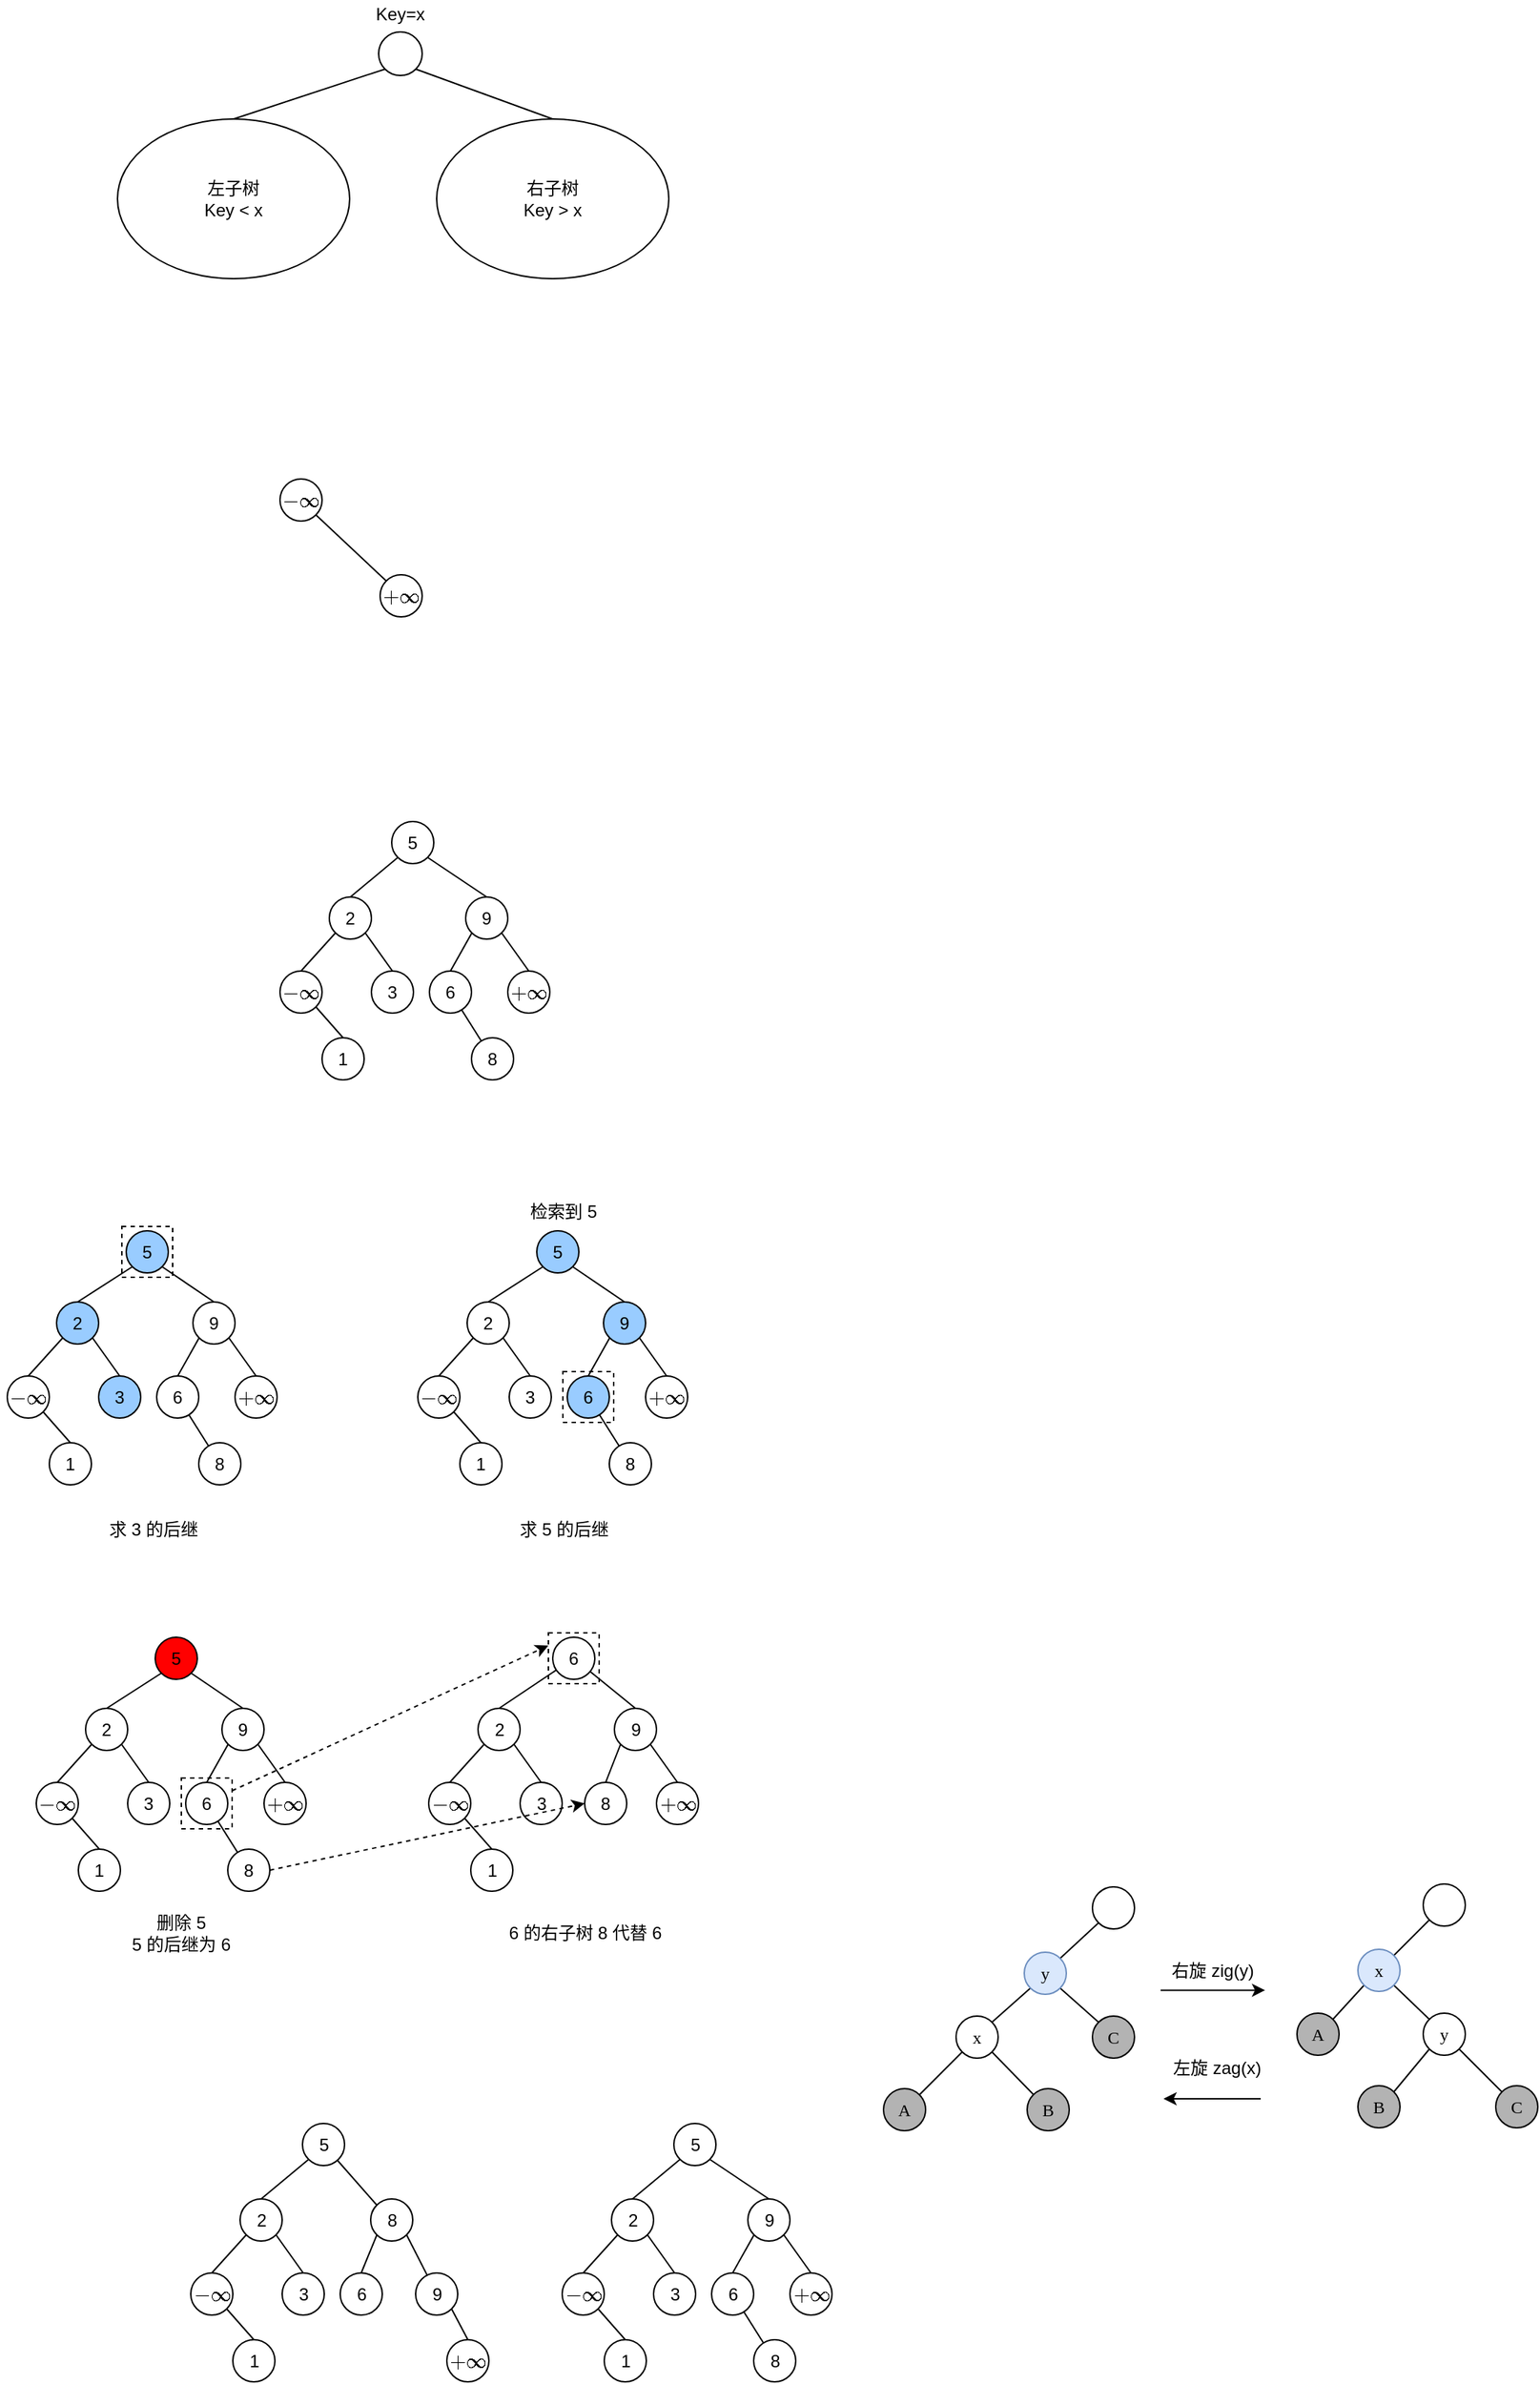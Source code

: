 <mxfile version="14.7.3" type="github">
  <diagram id="t0_Folrv1_VI19pWNrxG" name="第 1 页">
    <mxGraphModel dx="1102" dy="550" grid="0" gridSize="10" guides="1" tooltips="1" connect="1" arrows="1" fold="1" page="1" pageScale="1" pageWidth="1200" pageHeight="1920" math="1" shadow="0">
      <root>
        <mxCell id="0" />
        <mxCell id="1" parent="0" />
        <mxCell id="ySu2Nr1dZMbkxiKEu1m7-1" value="" style="ellipse;whiteSpace=wrap;html=1;aspect=fixed;" vertex="1" parent="1">
          <mxGeometry x="390" y="190" width="30" height="30" as="geometry" />
        </mxCell>
        <mxCell id="ySu2Nr1dZMbkxiKEu1m7-2" value="左子树&lt;br&gt;Key &amp;lt; x" style="ellipse;whiteSpace=wrap;html=1;" vertex="1" parent="1">
          <mxGeometry x="210" y="250" width="160" height="110" as="geometry" />
        </mxCell>
        <mxCell id="ySu2Nr1dZMbkxiKEu1m7-3" value="右子树&lt;br&gt;Key &amp;gt; x" style="ellipse;whiteSpace=wrap;html=1;" vertex="1" parent="1">
          <mxGeometry x="430" y="250" width="160" height="110" as="geometry" />
        </mxCell>
        <mxCell id="ySu2Nr1dZMbkxiKEu1m7-4" value="" style="endArrow=none;html=1;entryX=0;entryY=1;entryDx=0;entryDy=0;exitX=0.5;exitY=0;exitDx=0;exitDy=0;" edge="1" parent="1" source="ySu2Nr1dZMbkxiKEu1m7-2" target="ySu2Nr1dZMbkxiKEu1m7-1">
          <mxGeometry width="50" height="50" relative="1" as="geometry">
            <mxPoint x="388" y="337" as="sourcePoint" />
            <mxPoint x="438" y="287" as="targetPoint" />
          </mxGeometry>
        </mxCell>
        <mxCell id="ySu2Nr1dZMbkxiKEu1m7-5" value="" style="endArrow=none;html=1;entryX=1;entryY=1;entryDx=0;entryDy=0;exitX=0.5;exitY=0;exitDx=0;exitDy=0;" edge="1" parent="1" source="ySu2Nr1dZMbkxiKEu1m7-3" target="ySu2Nr1dZMbkxiKEu1m7-1">
          <mxGeometry width="50" height="50" relative="1" as="geometry">
            <mxPoint x="300" y="260" as="sourcePoint" />
            <mxPoint x="404.393" y="225.607" as="targetPoint" />
          </mxGeometry>
        </mxCell>
        <mxCell id="ySu2Nr1dZMbkxiKEu1m7-6" value="Key=x" style="text;html=1;strokeColor=none;fillColor=none;align=center;verticalAlign=middle;whiteSpace=wrap;rounded=0;" vertex="1" parent="1">
          <mxGeometry x="385" y="168" width="40" height="20" as="geometry" />
        </mxCell>
        <mxCell id="ySu2Nr1dZMbkxiKEu1m7-9" style="rounded=0;orthogonalLoop=1;jettySize=auto;html=1;exitX=1;exitY=1;exitDx=0;exitDy=0;entryX=0;entryY=0;entryDx=0;entryDy=0;endArrow=none;endFill=0;" edge="1" parent="1" source="ySu2Nr1dZMbkxiKEu1m7-7" target="ySu2Nr1dZMbkxiKEu1m7-8">
          <mxGeometry relative="1" as="geometry" />
        </mxCell>
        <mxCell id="ySu2Nr1dZMbkxiKEu1m7-7" value="$$-\infty$$" style="ellipse;whiteSpace=wrap;html=1;aspect=fixed;" vertex="1" parent="1">
          <mxGeometry x="322" y="498" width="29" height="29" as="geometry" />
        </mxCell>
        <mxCell id="ySu2Nr1dZMbkxiKEu1m7-8" value="$$+\infty$$" style="ellipse;whiteSpace=wrap;html=1;aspect=fixed;" vertex="1" parent="1">
          <mxGeometry x="391" y="564" width="29" height="29" as="geometry" />
        </mxCell>
        <mxCell id="ySu2Nr1dZMbkxiKEu1m7-17" style="edgeStyle=none;rounded=0;orthogonalLoop=1;jettySize=auto;html=1;exitX=0;exitY=1;exitDx=0;exitDy=0;entryX=0.5;entryY=0;entryDx=0;entryDy=0;endArrow=none;endFill=0;" edge="1" parent="1" source="ySu2Nr1dZMbkxiKEu1m7-10" target="ySu2Nr1dZMbkxiKEu1m7-11">
          <mxGeometry relative="1" as="geometry" />
        </mxCell>
        <mxCell id="ySu2Nr1dZMbkxiKEu1m7-19" style="edgeStyle=none;rounded=0;orthogonalLoop=1;jettySize=auto;html=1;exitX=1;exitY=1;exitDx=0;exitDy=0;entryX=0.5;entryY=0;entryDx=0;entryDy=0;endArrow=none;endFill=0;" edge="1" parent="1" source="ySu2Nr1dZMbkxiKEu1m7-10" target="ySu2Nr1dZMbkxiKEu1m7-12">
          <mxGeometry relative="1" as="geometry" />
        </mxCell>
        <mxCell id="ySu2Nr1dZMbkxiKEu1m7-10" value="5" style="ellipse;whiteSpace=wrap;html=1;aspect=fixed;" vertex="1" parent="1">
          <mxGeometry x="399" y="734" width="29" height="29" as="geometry" />
        </mxCell>
        <mxCell id="ySu2Nr1dZMbkxiKEu1m7-22" style="edgeStyle=none;rounded=0;orthogonalLoop=1;jettySize=auto;html=1;exitX=0;exitY=1;exitDx=0;exitDy=0;entryX=0;entryY=0.5;entryDx=0;entryDy=0;endArrow=none;endFill=0;" edge="1" parent="1" source="ySu2Nr1dZMbkxiKEu1m7-11" target="ySu2Nr1dZMbkxiKEu1m7-15">
          <mxGeometry relative="1" as="geometry" />
        </mxCell>
        <mxCell id="ySu2Nr1dZMbkxiKEu1m7-24" style="edgeStyle=none;rounded=0;orthogonalLoop=1;jettySize=auto;html=1;endArrow=none;endFill=0;entryX=1;entryY=1;entryDx=0;entryDy=0;exitX=0.5;exitY=0;exitDx=0;exitDy=0;" edge="1" parent="1" source="ySu2Nr1dZMbkxiKEu1m7-26" target="ySu2Nr1dZMbkxiKEu1m7-11">
          <mxGeometry relative="1" as="geometry">
            <mxPoint x="387.539" y="815.2" as="targetPoint" />
            <mxPoint x="396" y="836" as="sourcePoint" />
          </mxGeometry>
        </mxCell>
        <mxCell id="ySu2Nr1dZMbkxiKEu1m7-11" value="2" style="ellipse;whiteSpace=wrap;html=1;aspect=fixed;" vertex="1" parent="1">
          <mxGeometry x="356" y="786" width="29" height="29" as="geometry" />
        </mxCell>
        <mxCell id="ySu2Nr1dZMbkxiKEu1m7-20" style="edgeStyle=none;rounded=0;orthogonalLoop=1;jettySize=auto;html=1;exitX=0;exitY=1;exitDx=0;exitDy=0;entryX=0.5;entryY=0;entryDx=0;entryDy=0;endArrow=none;endFill=0;" edge="1" parent="1" source="ySu2Nr1dZMbkxiKEu1m7-12" target="ySu2Nr1dZMbkxiKEu1m7-13">
          <mxGeometry relative="1" as="geometry" />
        </mxCell>
        <mxCell id="ySu2Nr1dZMbkxiKEu1m7-21" style="edgeStyle=none;rounded=0;orthogonalLoop=1;jettySize=auto;html=1;exitX=1;exitY=1;exitDx=0;exitDy=0;entryX=0.5;entryY=0;entryDx=0;entryDy=0;endArrow=none;endFill=0;" edge="1" parent="1" source="ySu2Nr1dZMbkxiKEu1m7-12" target="ySu2Nr1dZMbkxiKEu1m7-16">
          <mxGeometry relative="1" as="geometry" />
        </mxCell>
        <mxCell id="ySu2Nr1dZMbkxiKEu1m7-12" value="9" style="ellipse;whiteSpace=wrap;html=1;aspect=fixed;" vertex="1" parent="1">
          <mxGeometry x="450" y="786" width="29" height="29" as="geometry" />
        </mxCell>
        <mxCell id="ySu2Nr1dZMbkxiKEu1m7-30" value="" style="edgeStyle=none;rounded=0;orthogonalLoop=1;jettySize=auto;html=1;endArrow=none;endFill=0;" edge="1" parent="1" source="ySu2Nr1dZMbkxiKEu1m7-13" target="ySu2Nr1dZMbkxiKEu1m7-29">
          <mxGeometry relative="1" as="geometry" />
        </mxCell>
        <mxCell id="ySu2Nr1dZMbkxiKEu1m7-13" value="6" style="ellipse;whiteSpace=wrap;html=1;aspect=fixed;" vertex="1" parent="1">
          <mxGeometry x="425" y="837" width="29" height="29" as="geometry" />
        </mxCell>
        <mxCell id="ySu2Nr1dZMbkxiKEu1m7-14" value="1" style="ellipse;whiteSpace=wrap;html=1;aspect=fixed;" vertex="1" parent="1">
          <mxGeometry x="351" y="883" width="29" height="29" as="geometry" />
        </mxCell>
        <mxCell id="ySu2Nr1dZMbkxiKEu1m7-23" style="edgeStyle=none;rounded=0;orthogonalLoop=1;jettySize=auto;html=1;exitX=1;exitY=0;exitDx=0;exitDy=0;entryX=0.5;entryY=0;entryDx=0;entryDy=0;endArrow=none;endFill=0;" edge="1" parent="1" source="ySu2Nr1dZMbkxiKEu1m7-15" target="ySu2Nr1dZMbkxiKEu1m7-14">
          <mxGeometry relative="1" as="geometry" />
        </mxCell>
        <mxCell id="ySu2Nr1dZMbkxiKEu1m7-15" value="$$-\infty$$" style="ellipse;whiteSpace=wrap;html=1;aspect=fixed;direction=south;" vertex="1" parent="1">
          <mxGeometry x="322" y="837" width="29" height="29" as="geometry" />
        </mxCell>
        <mxCell id="ySu2Nr1dZMbkxiKEu1m7-16" value="$$+\infty$$" style="ellipse;whiteSpace=wrap;html=1;aspect=fixed;" vertex="1" parent="1">
          <mxGeometry x="479" y="837" width="29" height="29" as="geometry" />
        </mxCell>
        <mxCell id="ySu2Nr1dZMbkxiKEu1m7-26" value="3" style="ellipse;whiteSpace=wrap;html=1;aspect=fixed;fillColor=#FFFFFF;" vertex="1" parent="1">
          <mxGeometry x="385" y="837" width="29" height="29" as="geometry" />
        </mxCell>
        <mxCell id="ySu2Nr1dZMbkxiKEu1m7-29" value="8" style="ellipse;whiteSpace=wrap;html=1;aspect=fixed;fillColor=#FFFFFF;" vertex="1" parent="1">
          <mxGeometry x="454" y="883" width="29" height="29" as="geometry" />
        </mxCell>
        <mxCell id="ySu2Nr1dZMbkxiKEu1m7-31" style="edgeStyle=none;rounded=0;orthogonalLoop=1;jettySize=auto;html=1;exitX=0;exitY=1;exitDx=0;exitDy=0;entryX=0.5;entryY=0;entryDx=0;entryDy=0;endArrow=none;endFill=0;" edge="1" parent="1" source="ySu2Nr1dZMbkxiKEu1m7-33" target="ySu2Nr1dZMbkxiKEu1m7-36">
          <mxGeometry relative="1" as="geometry" />
        </mxCell>
        <mxCell id="ySu2Nr1dZMbkxiKEu1m7-32" style="edgeStyle=none;rounded=0;orthogonalLoop=1;jettySize=auto;html=1;exitX=1;exitY=1;exitDx=0;exitDy=0;entryX=0.5;entryY=0;entryDx=0;entryDy=0;endArrow=none;endFill=0;" edge="1" parent="1" source="ySu2Nr1dZMbkxiKEu1m7-33" target="ySu2Nr1dZMbkxiKEu1m7-39">
          <mxGeometry relative="1" as="geometry" />
        </mxCell>
        <mxCell id="ySu2Nr1dZMbkxiKEu1m7-33" value="5" style="ellipse;whiteSpace=wrap;html=1;aspect=fixed;fillColor=#99CCFF;" vertex="1" parent="1">
          <mxGeometry x="216" y="1016" width="29" height="29" as="geometry" />
        </mxCell>
        <mxCell id="ySu2Nr1dZMbkxiKEu1m7-34" style="edgeStyle=none;rounded=0;orthogonalLoop=1;jettySize=auto;html=1;exitX=0;exitY=1;exitDx=0;exitDy=0;entryX=0;entryY=0.5;entryDx=0;entryDy=0;endArrow=none;endFill=0;" edge="1" parent="1" source="ySu2Nr1dZMbkxiKEu1m7-36" target="ySu2Nr1dZMbkxiKEu1m7-44">
          <mxGeometry relative="1" as="geometry" />
        </mxCell>
        <mxCell id="ySu2Nr1dZMbkxiKEu1m7-35" style="edgeStyle=none;rounded=0;orthogonalLoop=1;jettySize=auto;html=1;endArrow=none;endFill=0;entryX=1;entryY=1;entryDx=0;entryDy=0;exitX=0.5;exitY=0;exitDx=0;exitDy=0;" edge="1" parent="1" source="ySu2Nr1dZMbkxiKEu1m7-46" target="ySu2Nr1dZMbkxiKEu1m7-36">
          <mxGeometry relative="1" as="geometry">
            <mxPoint x="199.539" y="1094.2" as="targetPoint" />
            <mxPoint x="208" y="1115" as="sourcePoint" />
          </mxGeometry>
        </mxCell>
        <mxCell id="ySu2Nr1dZMbkxiKEu1m7-36" value="2" style="ellipse;whiteSpace=wrap;html=1;aspect=fixed;fillColor=#99CCFF;" vertex="1" parent="1">
          <mxGeometry x="168" y="1065" width="29" height="29" as="geometry" />
        </mxCell>
        <mxCell id="ySu2Nr1dZMbkxiKEu1m7-37" style="edgeStyle=none;rounded=0;orthogonalLoop=1;jettySize=auto;html=1;exitX=0;exitY=1;exitDx=0;exitDy=0;entryX=0.5;entryY=0;entryDx=0;entryDy=0;endArrow=none;endFill=0;" edge="1" parent="1" source="ySu2Nr1dZMbkxiKEu1m7-39" target="ySu2Nr1dZMbkxiKEu1m7-41">
          <mxGeometry relative="1" as="geometry" />
        </mxCell>
        <mxCell id="ySu2Nr1dZMbkxiKEu1m7-38" style="edgeStyle=none;rounded=0;orthogonalLoop=1;jettySize=auto;html=1;exitX=1;exitY=1;exitDx=0;exitDy=0;entryX=0.5;entryY=0;entryDx=0;entryDy=0;endArrow=none;endFill=0;" edge="1" parent="1" source="ySu2Nr1dZMbkxiKEu1m7-39" target="ySu2Nr1dZMbkxiKEu1m7-45">
          <mxGeometry relative="1" as="geometry" />
        </mxCell>
        <mxCell id="ySu2Nr1dZMbkxiKEu1m7-39" value="9" style="ellipse;whiteSpace=wrap;html=1;aspect=fixed;" vertex="1" parent="1">
          <mxGeometry x="262" y="1065" width="29" height="29" as="geometry" />
        </mxCell>
        <mxCell id="ySu2Nr1dZMbkxiKEu1m7-40" value="" style="edgeStyle=none;rounded=0;orthogonalLoop=1;jettySize=auto;html=1;endArrow=none;endFill=0;" edge="1" parent="1" source="ySu2Nr1dZMbkxiKEu1m7-41" target="ySu2Nr1dZMbkxiKEu1m7-47">
          <mxGeometry relative="1" as="geometry" />
        </mxCell>
        <mxCell id="ySu2Nr1dZMbkxiKEu1m7-41" value="6" style="ellipse;whiteSpace=wrap;html=1;aspect=fixed;" vertex="1" parent="1">
          <mxGeometry x="237" y="1116" width="29" height="29" as="geometry" />
        </mxCell>
        <mxCell id="ySu2Nr1dZMbkxiKEu1m7-42" value="1" style="ellipse;whiteSpace=wrap;html=1;aspect=fixed;" vertex="1" parent="1">
          <mxGeometry x="163" y="1162" width="29" height="29" as="geometry" />
        </mxCell>
        <mxCell id="ySu2Nr1dZMbkxiKEu1m7-43" style="edgeStyle=none;rounded=0;orthogonalLoop=1;jettySize=auto;html=1;exitX=1;exitY=0;exitDx=0;exitDy=0;entryX=0.5;entryY=0;entryDx=0;entryDy=0;endArrow=none;endFill=0;" edge="1" parent="1" source="ySu2Nr1dZMbkxiKEu1m7-44" target="ySu2Nr1dZMbkxiKEu1m7-42">
          <mxGeometry relative="1" as="geometry" />
        </mxCell>
        <mxCell id="ySu2Nr1dZMbkxiKEu1m7-44" value="$$-\infty$$" style="ellipse;whiteSpace=wrap;html=1;aspect=fixed;direction=south;" vertex="1" parent="1">
          <mxGeometry x="134" y="1116" width="29" height="29" as="geometry" />
        </mxCell>
        <mxCell id="ySu2Nr1dZMbkxiKEu1m7-45" value="$$+\infty$$" style="ellipse;whiteSpace=wrap;html=1;aspect=fixed;" vertex="1" parent="1">
          <mxGeometry x="291" y="1116" width="29" height="29" as="geometry" />
        </mxCell>
        <mxCell id="ySu2Nr1dZMbkxiKEu1m7-46" value="3" style="ellipse;whiteSpace=wrap;html=1;aspect=fixed;fillColor=#99CCFF;" vertex="1" parent="1">
          <mxGeometry x="197" y="1116" width="29" height="29" as="geometry" />
        </mxCell>
        <mxCell id="ySu2Nr1dZMbkxiKEu1m7-47" value="8" style="ellipse;whiteSpace=wrap;html=1;aspect=fixed;fillColor=#FFFFFF;" vertex="1" parent="1">
          <mxGeometry x="266" y="1162" width="29" height="29" as="geometry" />
        </mxCell>
        <mxCell id="ySu2Nr1dZMbkxiKEu1m7-48" value="求 3 的后继" style="text;html=1;strokeColor=none;fillColor=none;align=center;verticalAlign=middle;whiteSpace=wrap;rounded=0;" vertex="1" parent="1">
          <mxGeometry x="183" y="1212" width="104" height="20" as="geometry" />
        </mxCell>
        <mxCell id="ySu2Nr1dZMbkxiKEu1m7-49" value="" style="rounded=0;whiteSpace=wrap;html=1;fillColor=none;dashed=1;" vertex="1" parent="1">
          <mxGeometry x="213" y="1013" width="35" height="35" as="geometry" />
        </mxCell>
        <mxCell id="ySu2Nr1dZMbkxiKEu1m7-50" style="edgeStyle=none;rounded=0;orthogonalLoop=1;jettySize=auto;html=1;exitX=0;exitY=1;exitDx=0;exitDy=0;entryX=0.5;entryY=0;entryDx=0;entryDy=0;endArrow=none;endFill=0;" edge="1" parent="1" source="ySu2Nr1dZMbkxiKEu1m7-52" target="ySu2Nr1dZMbkxiKEu1m7-55">
          <mxGeometry relative="1" as="geometry" />
        </mxCell>
        <mxCell id="ySu2Nr1dZMbkxiKEu1m7-51" style="edgeStyle=none;rounded=0;orthogonalLoop=1;jettySize=auto;html=1;exitX=1;exitY=1;exitDx=0;exitDy=0;entryX=0.5;entryY=0;entryDx=0;entryDy=0;endArrow=none;endFill=0;" edge="1" parent="1" source="ySu2Nr1dZMbkxiKEu1m7-52" target="ySu2Nr1dZMbkxiKEu1m7-58">
          <mxGeometry relative="1" as="geometry" />
        </mxCell>
        <mxCell id="ySu2Nr1dZMbkxiKEu1m7-52" value="5" style="ellipse;whiteSpace=wrap;html=1;aspect=fixed;fillColor=#99CCFF;" vertex="1" parent="1">
          <mxGeometry x="499" y="1016" width="29" height="29" as="geometry" />
        </mxCell>
        <mxCell id="ySu2Nr1dZMbkxiKEu1m7-53" style="edgeStyle=none;rounded=0;orthogonalLoop=1;jettySize=auto;html=1;exitX=0;exitY=1;exitDx=0;exitDy=0;entryX=0;entryY=0.5;entryDx=0;entryDy=0;endArrow=none;endFill=0;" edge="1" parent="1" source="ySu2Nr1dZMbkxiKEu1m7-55" target="ySu2Nr1dZMbkxiKEu1m7-63">
          <mxGeometry relative="1" as="geometry" />
        </mxCell>
        <mxCell id="ySu2Nr1dZMbkxiKEu1m7-54" style="edgeStyle=none;rounded=0;orthogonalLoop=1;jettySize=auto;html=1;endArrow=none;endFill=0;entryX=1;entryY=1;entryDx=0;entryDy=0;exitX=0.5;exitY=0;exitDx=0;exitDy=0;" edge="1" parent="1" source="ySu2Nr1dZMbkxiKEu1m7-65" target="ySu2Nr1dZMbkxiKEu1m7-55">
          <mxGeometry relative="1" as="geometry">
            <mxPoint x="482.539" y="1094.2" as="targetPoint" />
            <mxPoint x="491" y="1115" as="sourcePoint" />
          </mxGeometry>
        </mxCell>
        <mxCell id="ySu2Nr1dZMbkxiKEu1m7-55" value="2" style="ellipse;whiteSpace=wrap;html=1;aspect=fixed;fillColor=#FFFFFF;" vertex="1" parent="1">
          <mxGeometry x="451" y="1065" width="29" height="29" as="geometry" />
        </mxCell>
        <mxCell id="ySu2Nr1dZMbkxiKEu1m7-56" style="edgeStyle=none;rounded=0;orthogonalLoop=1;jettySize=auto;html=1;exitX=0;exitY=1;exitDx=0;exitDy=0;entryX=0.5;entryY=0;entryDx=0;entryDy=0;endArrow=none;endFill=0;" edge="1" parent="1" source="ySu2Nr1dZMbkxiKEu1m7-58" target="ySu2Nr1dZMbkxiKEu1m7-60">
          <mxGeometry relative="1" as="geometry" />
        </mxCell>
        <mxCell id="ySu2Nr1dZMbkxiKEu1m7-57" style="edgeStyle=none;rounded=0;orthogonalLoop=1;jettySize=auto;html=1;exitX=1;exitY=1;exitDx=0;exitDy=0;entryX=0.5;entryY=0;entryDx=0;entryDy=0;endArrow=none;endFill=0;" edge="1" parent="1" source="ySu2Nr1dZMbkxiKEu1m7-58" target="ySu2Nr1dZMbkxiKEu1m7-64">
          <mxGeometry relative="1" as="geometry" />
        </mxCell>
        <mxCell id="ySu2Nr1dZMbkxiKEu1m7-58" value="9" style="ellipse;whiteSpace=wrap;html=1;aspect=fixed;fillColor=#99CCFF;" vertex="1" parent="1">
          <mxGeometry x="545" y="1065" width="29" height="29" as="geometry" />
        </mxCell>
        <mxCell id="ySu2Nr1dZMbkxiKEu1m7-59" value="" style="edgeStyle=none;rounded=0;orthogonalLoop=1;jettySize=auto;html=1;endArrow=none;endFill=0;" edge="1" parent="1" source="ySu2Nr1dZMbkxiKEu1m7-60" target="ySu2Nr1dZMbkxiKEu1m7-66">
          <mxGeometry relative="1" as="geometry" />
        </mxCell>
        <mxCell id="ySu2Nr1dZMbkxiKEu1m7-60" value="6" style="ellipse;whiteSpace=wrap;html=1;aspect=fixed;fillColor=#99CCFF;" vertex="1" parent="1">
          <mxGeometry x="520" y="1116" width="29" height="29" as="geometry" />
        </mxCell>
        <mxCell id="ySu2Nr1dZMbkxiKEu1m7-61" value="1" style="ellipse;whiteSpace=wrap;html=1;aspect=fixed;" vertex="1" parent="1">
          <mxGeometry x="446" y="1162" width="29" height="29" as="geometry" />
        </mxCell>
        <mxCell id="ySu2Nr1dZMbkxiKEu1m7-62" style="edgeStyle=none;rounded=0;orthogonalLoop=1;jettySize=auto;html=1;exitX=1;exitY=0;exitDx=0;exitDy=0;entryX=0.5;entryY=0;entryDx=0;entryDy=0;endArrow=none;endFill=0;" edge="1" parent="1" source="ySu2Nr1dZMbkxiKEu1m7-63" target="ySu2Nr1dZMbkxiKEu1m7-61">
          <mxGeometry relative="1" as="geometry" />
        </mxCell>
        <mxCell id="ySu2Nr1dZMbkxiKEu1m7-63" value="$$-\infty$$" style="ellipse;whiteSpace=wrap;html=1;aspect=fixed;direction=south;" vertex="1" parent="1">
          <mxGeometry x="417" y="1116" width="29" height="29" as="geometry" />
        </mxCell>
        <mxCell id="ySu2Nr1dZMbkxiKEu1m7-64" value="$$+\infty$$" style="ellipse;whiteSpace=wrap;html=1;aspect=fixed;" vertex="1" parent="1">
          <mxGeometry x="574" y="1116" width="29" height="29" as="geometry" />
        </mxCell>
        <mxCell id="ySu2Nr1dZMbkxiKEu1m7-65" value="3" style="ellipse;whiteSpace=wrap;html=1;aspect=fixed;fillColor=#FFFFFF;" vertex="1" parent="1">
          <mxGeometry x="480" y="1116" width="29" height="29" as="geometry" />
        </mxCell>
        <mxCell id="ySu2Nr1dZMbkxiKEu1m7-66" value="8" style="ellipse;whiteSpace=wrap;html=1;aspect=fixed;fillColor=#FFFFFF;" vertex="1" parent="1">
          <mxGeometry x="549" y="1162" width="29" height="29" as="geometry" />
        </mxCell>
        <mxCell id="ySu2Nr1dZMbkxiKEu1m7-67" value="求 5 的后继" style="text;html=1;strokeColor=none;fillColor=none;align=center;verticalAlign=middle;whiteSpace=wrap;rounded=0;" vertex="1" parent="1">
          <mxGeometry x="466" y="1212" width="104" height="20" as="geometry" />
        </mxCell>
        <mxCell id="ySu2Nr1dZMbkxiKEu1m7-68" value="" style="rounded=0;whiteSpace=wrap;html=1;fillColor=none;dashed=1;" vertex="1" parent="1">
          <mxGeometry x="517" y="1113" width="35" height="35" as="geometry" />
        </mxCell>
        <mxCell id="ySu2Nr1dZMbkxiKEu1m7-69" value="检索到 5" style="text;html=1;strokeColor=none;fillColor=none;align=center;verticalAlign=middle;whiteSpace=wrap;rounded=0;" vertex="1" parent="1">
          <mxGeometry x="479" y="993" width="77" height="20" as="geometry" />
        </mxCell>
        <mxCell id="ySu2Nr1dZMbkxiKEu1m7-70" style="edgeStyle=none;rounded=0;orthogonalLoop=1;jettySize=auto;html=1;exitX=0;exitY=1;exitDx=0;exitDy=0;entryX=0.5;entryY=0;entryDx=0;entryDy=0;endArrow=none;endFill=0;" edge="1" parent="1" source="ySu2Nr1dZMbkxiKEu1m7-72" target="ySu2Nr1dZMbkxiKEu1m7-75">
          <mxGeometry relative="1" as="geometry" />
        </mxCell>
        <mxCell id="ySu2Nr1dZMbkxiKEu1m7-71" style="edgeStyle=none;rounded=0;orthogonalLoop=1;jettySize=auto;html=1;exitX=1;exitY=1;exitDx=0;exitDy=0;entryX=0.5;entryY=0;entryDx=0;entryDy=0;endArrow=none;endFill=0;" edge="1" parent="1" source="ySu2Nr1dZMbkxiKEu1m7-72" target="ySu2Nr1dZMbkxiKEu1m7-78">
          <mxGeometry relative="1" as="geometry" />
        </mxCell>
        <mxCell id="ySu2Nr1dZMbkxiKEu1m7-72" value="5" style="ellipse;whiteSpace=wrap;html=1;aspect=fixed;fillColor=#FF0000;" vertex="1" parent="1">
          <mxGeometry x="236" y="1296" width="29" height="29" as="geometry" />
        </mxCell>
        <mxCell id="ySu2Nr1dZMbkxiKEu1m7-73" style="edgeStyle=none;rounded=0;orthogonalLoop=1;jettySize=auto;html=1;exitX=0;exitY=1;exitDx=0;exitDy=0;entryX=0;entryY=0.5;entryDx=0;entryDy=0;endArrow=none;endFill=0;" edge="1" parent="1" source="ySu2Nr1dZMbkxiKEu1m7-75" target="ySu2Nr1dZMbkxiKEu1m7-83">
          <mxGeometry relative="1" as="geometry" />
        </mxCell>
        <mxCell id="ySu2Nr1dZMbkxiKEu1m7-74" style="edgeStyle=none;rounded=0;orthogonalLoop=1;jettySize=auto;html=1;endArrow=none;endFill=0;entryX=1;entryY=1;entryDx=0;entryDy=0;exitX=0.5;exitY=0;exitDx=0;exitDy=0;" edge="1" parent="1" source="ySu2Nr1dZMbkxiKEu1m7-85" target="ySu2Nr1dZMbkxiKEu1m7-75">
          <mxGeometry relative="1" as="geometry">
            <mxPoint x="219.539" y="1374.2" as="targetPoint" />
            <mxPoint x="228" y="1395" as="sourcePoint" />
          </mxGeometry>
        </mxCell>
        <mxCell id="ySu2Nr1dZMbkxiKEu1m7-75" value="2" style="ellipse;whiteSpace=wrap;html=1;aspect=fixed;fillColor=#FFFFFF;" vertex="1" parent="1">
          <mxGeometry x="188" y="1345" width="29" height="29" as="geometry" />
        </mxCell>
        <mxCell id="ySu2Nr1dZMbkxiKEu1m7-76" style="edgeStyle=none;rounded=0;orthogonalLoop=1;jettySize=auto;html=1;exitX=0;exitY=1;exitDx=0;exitDy=0;entryX=0.5;entryY=0;entryDx=0;entryDy=0;endArrow=none;endFill=0;" edge="1" parent="1" source="ySu2Nr1dZMbkxiKEu1m7-78" target="ySu2Nr1dZMbkxiKEu1m7-80">
          <mxGeometry relative="1" as="geometry" />
        </mxCell>
        <mxCell id="ySu2Nr1dZMbkxiKEu1m7-77" style="edgeStyle=none;rounded=0;orthogonalLoop=1;jettySize=auto;html=1;exitX=1;exitY=1;exitDx=0;exitDy=0;entryX=0.5;entryY=0;entryDx=0;entryDy=0;endArrow=none;endFill=0;" edge="1" parent="1" source="ySu2Nr1dZMbkxiKEu1m7-78" target="ySu2Nr1dZMbkxiKEu1m7-84">
          <mxGeometry relative="1" as="geometry" />
        </mxCell>
        <mxCell id="ySu2Nr1dZMbkxiKEu1m7-78" value="9" style="ellipse;whiteSpace=wrap;html=1;aspect=fixed;" vertex="1" parent="1">
          <mxGeometry x="282" y="1345" width="29" height="29" as="geometry" />
        </mxCell>
        <mxCell id="ySu2Nr1dZMbkxiKEu1m7-79" value="" style="edgeStyle=none;rounded=0;orthogonalLoop=1;jettySize=auto;html=1;endArrow=none;endFill=0;" edge="1" parent="1" source="ySu2Nr1dZMbkxiKEu1m7-80" target="ySu2Nr1dZMbkxiKEu1m7-86">
          <mxGeometry relative="1" as="geometry" />
        </mxCell>
        <mxCell id="ySu2Nr1dZMbkxiKEu1m7-80" value="6" style="ellipse;whiteSpace=wrap;html=1;aspect=fixed;" vertex="1" parent="1">
          <mxGeometry x="257" y="1396" width="29" height="29" as="geometry" />
        </mxCell>
        <mxCell id="ySu2Nr1dZMbkxiKEu1m7-81" value="1" style="ellipse;whiteSpace=wrap;html=1;aspect=fixed;" vertex="1" parent="1">
          <mxGeometry x="183" y="1442" width="29" height="29" as="geometry" />
        </mxCell>
        <mxCell id="ySu2Nr1dZMbkxiKEu1m7-82" style="edgeStyle=none;rounded=0;orthogonalLoop=1;jettySize=auto;html=1;exitX=1;exitY=0;exitDx=0;exitDy=0;entryX=0.5;entryY=0;entryDx=0;entryDy=0;endArrow=none;endFill=0;" edge="1" parent="1" source="ySu2Nr1dZMbkxiKEu1m7-83" target="ySu2Nr1dZMbkxiKEu1m7-81">
          <mxGeometry relative="1" as="geometry" />
        </mxCell>
        <mxCell id="ySu2Nr1dZMbkxiKEu1m7-83" value="$$-\infty$$" style="ellipse;whiteSpace=wrap;html=1;aspect=fixed;direction=south;" vertex="1" parent="1">
          <mxGeometry x="154" y="1396" width="29" height="29" as="geometry" />
        </mxCell>
        <mxCell id="ySu2Nr1dZMbkxiKEu1m7-84" value="$$+\infty$$" style="ellipse;whiteSpace=wrap;html=1;aspect=fixed;" vertex="1" parent="1">
          <mxGeometry x="311" y="1396" width="29" height="29" as="geometry" />
        </mxCell>
        <mxCell id="ySu2Nr1dZMbkxiKEu1m7-85" value="3" style="ellipse;whiteSpace=wrap;html=1;aspect=fixed;fillColor=#FFFFFF;" vertex="1" parent="1">
          <mxGeometry x="217" y="1396" width="29" height="29" as="geometry" />
        </mxCell>
        <mxCell id="ySu2Nr1dZMbkxiKEu1m7-86" value="8" style="ellipse;whiteSpace=wrap;html=1;aspect=fixed;fillColor=#FFFFFF;" vertex="1" parent="1">
          <mxGeometry x="286" y="1442" width="29" height="29" as="geometry" />
        </mxCell>
        <mxCell id="ySu2Nr1dZMbkxiKEu1m7-88" value="删除 5&lt;br&gt;5 的后继为 6" style="text;html=1;strokeColor=none;fillColor=none;align=center;verticalAlign=middle;whiteSpace=wrap;rounded=0;" vertex="1" parent="1">
          <mxGeometry x="202" y="1490" width="104" height="20" as="geometry" />
        </mxCell>
        <mxCell id="ySu2Nr1dZMbkxiKEu1m7-111" style="edgeStyle=none;rounded=0;orthogonalLoop=1;jettySize=auto;html=1;exitX=1;exitY=0.25;exitDx=0;exitDy=0;entryX=0;entryY=0.25;entryDx=0;entryDy=0;endArrow=classic;endFill=1;dashed=1;" edge="1" parent="1" source="ySu2Nr1dZMbkxiKEu1m7-89" target="ySu2Nr1dZMbkxiKEu1m7-110">
          <mxGeometry relative="1" as="geometry" />
        </mxCell>
        <mxCell id="ySu2Nr1dZMbkxiKEu1m7-89" value="" style="rounded=0;whiteSpace=wrap;html=1;fillColor=none;dashed=1;" vertex="1" parent="1">
          <mxGeometry x="254" y="1393" width="35" height="35" as="geometry" />
        </mxCell>
        <mxCell id="ySu2Nr1dZMbkxiKEu1m7-90" style="edgeStyle=none;rounded=0;orthogonalLoop=1;jettySize=auto;html=1;entryX=0.5;entryY=0;entryDx=0;entryDy=0;endArrow=none;endFill=0;" edge="1" parent="1" source="ySu2Nr1dZMbkxiKEu1m7-100" target="ySu2Nr1dZMbkxiKEu1m7-95">
          <mxGeometry relative="1" as="geometry">
            <mxPoint x="511" y="1321" as="sourcePoint" />
          </mxGeometry>
        </mxCell>
        <mxCell id="ySu2Nr1dZMbkxiKEu1m7-91" style="edgeStyle=none;rounded=0;orthogonalLoop=1;jettySize=auto;html=1;entryX=0.5;entryY=0;entryDx=0;entryDy=0;endArrow=none;endFill=0;" edge="1" parent="1" source="ySu2Nr1dZMbkxiKEu1m7-100" target="ySu2Nr1dZMbkxiKEu1m7-98">
          <mxGeometry relative="1" as="geometry">
            <mxPoint x="541" y="1320" as="sourcePoint" />
          </mxGeometry>
        </mxCell>
        <mxCell id="ySu2Nr1dZMbkxiKEu1m7-93" style="edgeStyle=none;rounded=0;orthogonalLoop=1;jettySize=auto;html=1;exitX=0;exitY=1;exitDx=0;exitDy=0;entryX=0;entryY=0.5;entryDx=0;entryDy=0;endArrow=none;endFill=0;" edge="1" parent="1" source="ySu2Nr1dZMbkxiKEu1m7-95" target="ySu2Nr1dZMbkxiKEu1m7-103">
          <mxGeometry relative="1" as="geometry" />
        </mxCell>
        <mxCell id="ySu2Nr1dZMbkxiKEu1m7-94" style="edgeStyle=none;rounded=0;orthogonalLoop=1;jettySize=auto;html=1;endArrow=none;endFill=0;entryX=1;entryY=1;entryDx=0;entryDy=0;exitX=0.5;exitY=0;exitDx=0;exitDy=0;" edge="1" parent="1" source="ySu2Nr1dZMbkxiKEu1m7-105" target="ySu2Nr1dZMbkxiKEu1m7-95">
          <mxGeometry relative="1" as="geometry">
            <mxPoint x="490.039" y="1374.2" as="targetPoint" />
            <mxPoint x="498.5" y="1395" as="sourcePoint" />
          </mxGeometry>
        </mxCell>
        <mxCell id="ySu2Nr1dZMbkxiKEu1m7-95" value="2" style="ellipse;whiteSpace=wrap;html=1;aspect=fixed;fillColor=#FFFFFF;" vertex="1" parent="1">
          <mxGeometry x="458.5" y="1345" width="29" height="29" as="geometry" />
        </mxCell>
        <mxCell id="ySu2Nr1dZMbkxiKEu1m7-97" style="edgeStyle=none;rounded=0;orthogonalLoop=1;jettySize=auto;html=1;exitX=1;exitY=1;exitDx=0;exitDy=0;entryX=0.5;entryY=0;entryDx=0;entryDy=0;endArrow=none;endFill=0;" edge="1" parent="1" source="ySu2Nr1dZMbkxiKEu1m7-98" target="ySu2Nr1dZMbkxiKEu1m7-104">
          <mxGeometry relative="1" as="geometry" />
        </mxCell>
        <mxCell id="ySu2Nr1dZMbkxiKEu1m7-109" style="edgeStyle=none;rounded=0;orthogonalLoop=1;jettySize=auto;html=1;exitX=0;exitY=1;exitDx=0;exitDy=0;entryX=0.5;entryY=0;entryDx=0;entryDy=0;endArrow=none;endFill=0;" edge="1" parent="1" source="ySu2Nr1dZMbkxiKEu1m7-98" target="ySu2Nr1dZMbkxiKEu1m7-106">
          <mxGeometry relative="1" as="geometry" />
        </mxCell>
        <mxCell id="ySu2Nr1dZMbkxiKEu1m7-98" value="9" style="ellipse;whiteSpace=wrap;html=1;aspect=fixed;" vertex="1" parent="1">
          <mxGeometry x="552.5" y="1345" width="29" height="29" as="geometry" />
        </mxCell>
        <mxCell id="ySu2Nr1dZMbkxiKEu1m7-100" value="6" style="ellipse;whiteSpace=wrap;html=1;aspect=fixed;" vertex="1" parent="1">
          <mxGeometry x="510" y="1296" width="29" height="29" as="geometry" />
        </mxCell>
        <mxCell id="ySu2Nr1dZMbkxiKEu1m7-101" value="1" style="ellipse;whiteSpace=wrap;html=1;aspect=fixed;" vertex="1" parent="1">
          <mxGeometry x="453.5" y="1442" width="29" height="29" as="geometry" />
        </mxCell>
        <mxCell id="ySu2Nr1dZMbkxiKEu1m7-102" style="edgeStyle=none;rounded=0;orthogonalLoop=1;jettySize=auto;html=1;exitX=1;exitY=0;exitDx=0;exitDy=0;entryX=0.5;entryY=0;entryDx=0;entryDy=0;endArrow=none;endFill=0;" edge="1" parent="1" source="ySu2Nr1dZMbkxiKEu1m7-103" target="ySu2Nr1dZMbkxiKEu1m7-101">
          <mxGeometry relative="1" as="geometry" />
        </mxCell>
        <mxCell id="ySu2Nr1dZMbkxiKEu1m7-103" value="$$-\infty$$" style="ellipse;whiteSpace=wrap;html=1;aspect=fixed;direction=south;" vertex="1" parent="1">
          <mxGeometry x="424.5" y="1396" width="29" height="29" as="geometry" />
        </mxCell>
        <mxCell id="ySu2Nr1dZMbkxiKEu1m7-104" value="$$+\infty$$" style="ellipse;whiteSpace=wrap;html=1;aspect=fixed;" vertex="1" parent="1">
          <mxGeometry x="581.5" y="1396" width="29" height="29" as="geometry" />
        </mxCell>
        <mxCell id="ySu2Nr1dZMbkxiKEu1m7-105" value="3" style="ellipse;whiteSpace=wrap;html=1;aspect=fixed;fillColor=#FFFFFF;" vertex="1" parent="1">
          <mxGeometry x="487.5" y="1396" width="29" height="29" as="geometry" />
        </mxCell>
        <mxCell id="ySu2Nr1dZMbkxiKEu1m7-106" value="8" style="ellipse;whiteSpace=wrap;html=1;aspect=fixed;fillColor=#FFFFFF;" vertex="1" parent="1">
          <mxGeometry x="532" y="1396" width="29" height="29" as="geometry" />
        </mxCell>
        <mxCell id="ySu2Nr1dZMbkxiKEu1m7-107" value="6 的右子树 8 代替 6" style="text;html=1;strokeColor=none;fillColor=none;align=center;verticalAlign=middle;whiteSpace=wrap;rounded=0;" vertex="1" parent="1">
          <mxGeometry x="472.5" y="1490" width="118.5" height="20" as="geometry" />
        </mxCell>
        <mxCell id="ySu2Nr1dZMbkxiKEu1m7-110" value="" style="rounded=0;whiteSpace=wrap;html=1;fillColor=none;dashed=1;" vertex="1" parent="1">
          <mxGeometry x="507" y="1293" width="35" height="35" as="geometry" />
        </mxCell>
        <mxCell id="ySu2Nr1dZMbkxiKEu1m7-112" style="edgeStyle=none;rounded=0;orthogonalLoop=1;jettySize=auto;html=1;exitX=1;exitY=0.5;exitDx=0;exitDy=0;entryX=0;entryY=0.5;entryDx=0;entryDy=0;endArrow=classic;endFill=1;dashed=1;" edge="1" parent="1" source="ySu2Nr1dZMbkxiKEu1m7-86" target="ySu2Nr1dZMbkxiKEu1m7-106">
          <mxGeometry relative="1" as="geometry">
            <mxPoint x="299" y="1411.75" as="sourcePoint" />
            <mxPoint x="517" y="1311.75" as="targetPoint" />
          </mxGeometry>
        </mxCell>
        <mxCell id="ySu2Nr1dZMbkxiKEu1m7-130" style="edgeStyle=none;rounded=0;orthogonalLoop=1;jettySize=auto;html=1;exitX=0;exitY=1;exitDx=0;exitDy=0;entryX=0.5;entryY=0;entryDx=0;entryDy=0;endArrow=none;endFill=0;" edge="1" parent="1" source="ySu2Nr1dZMbkxiKEu1m7-132" target="ySu2Nr1dZMbkxiKEu1m7-135">
          <mxGeometry relative="1" as="geometry" />
        </mxCell>
        <mxCell id="ySu2Nr1dZMbkxiKEu1m7-132" value="5" style="ellipse;whiteSpace=wrap;html=1;aspect=fixed;" vertex="1" parent="1">
          <mxGeometry x="337.5" y="1631" width="29" height="29" as="geometry" />
        </mxCell>
        <mxCell id="ySu2Nr1dZMbkxiKEu1m7-133" style="edgeStyle=none;rounded=0;orthogonalLoop=1;jettySize=auto;html=1;exitX=0;exitY=1;exitDx=0;exitDy=0;entryX=0;entryY=0.5;entryDx=0;entryDy=0;endArrow=none;endFill=0;" edge="1" parent="1" source="ySu2Nr1dZMbkxiKEu1m7-135" target="ySu2Nr1dZMbkxiKEu1m7-143">
          <mxGeometry relative="1" as="geometry" />
        </mxCell>
        <mxCell id="ySu2Nr1dZMbkxiKEu1m7-134" style="edgeStyle=none;rounded=0;orthogonalLoop=1;jettySize=auto;html=1;endArrow=none;endFill=0;entryX=1;entryY=1;entryDx=0;entryDy=0;exitX=0.5;exitY=0;exitDx=0;exitDy=0;" edge="1" parent="1" source="ySu2Nr1dZMbkxiKEu1m7-145" target="ySu2Nr1dZMbkxiKEu1m7-135">
          <mxGeometry relative="1" as="geometry">
            <mxPoint x="326.039" y="1712.2" as="targetPoint" />
            <mxPoint x="334.5" y="1733" as="sourcePoint" />
          </mxGeometry>
        </mxCell>
        <mxCell id="ySu2Nr1dZMbkxiKEu1m7-135" value="2" style="ellipse;whiteSpace=wrap;html=1;aspect=fixed;" vertex="1" parent="1">
          <mxGeometry x="294.5" y="1683" width="29" height="29" as="geometry" />
        </mxCell>
        <mxCell id="ySu2Nr1dZMbkxiKEu1m7-136" style="edgeStyle=none;rounded=0;orthogonalLoop=1;jettySize=auto;html=1;exitX=0;exitY=1;exitDx=0;exitDy=0;entryX=0.5;entryY=0;entryDx=0;entryDy=0;endArrow=none;endFill=0;" edge="1" parent="1" source="ySu2Nr1dZMbkxiKEu1m7-146" target="ySu2Nr1dZMbkxiKEu1m7-140">
          <mxGeometry relative="1" as="geometry" />
        </mxCell>
        <mxCell id="ySu2Nr1dZMbkxiKEu1m7-137" style="edgeStyle=none;rounded=0;orthogonalLoop=1;jettySize=auto;html=1;exitX=1;exitY=1;exitDx=0;exitDy=0;entryX=0.5;entryY=0;entryDx=0;entryDy=0;endArrow=none;endFill=0;" edge="1" parent="1" source="ySu2Nr1dZMbkxiKEu1m7-138" target="ySu2Nr1dZMbkxiKEu1m7-144">
          <mxGeometry relative="1" as="geometry" />
        </mxCell>
        <mxCell id="ySu2Nr1dZMbkxiKEu1m7-138" value="9" style="ellipse;whiteSpace=wrap;html=1;aspect=fixed;" vertex="1" parent="1">
          <mxGeometry x="415.5" y="1734" width="29" height="29" as="geometry" />
        </mxCell>
        <mxCell id="ySu2Nr1dZMbkxiKEu1m7-140" value="6" style="ellipse;whiteSpace=wrap;html=1;aspect=fixed;" vertex="1" parent="1">
          <mxGeometry x="363.5" y="1734" width="29" height="29" as="geometry" />
        </mxCell>
        <mxCell id="ySu2Nr1dZMbkxiKEu1m7-141" value="1" style="ellipse;whiteSpace=wrap;html=1;aspect=fixed;" vertex="1" parent="1">
          <mxGeometry x="289.5" y="1780" width="29" height="29" as="geometry" />
        </mxCell>
        <mxCell id="ySu2Nr1dZMbkxiKEu1m7-142" style="edgeStyle=none;rounded=0;orthogonalLoop=1;jettySize=auto;html=1;exitX=1;exitY=0;exitDx=0;exitDy=0;entryX=0.5;entryY=0;entryDx=0;entryDy=0;endArrow=none;endFill=0;" edge="1" parent="1" source="ySu2Nr1dZMbkxiKEu1m7-143" target="ySu2Nr1dZMbkxiKEu1m7-141">
          <mxGeometry relative="1" as="geometry" />
        </mxCell>
        <mxCell id="ySu2Nr1dZMbkxiKEu1m7-143" value="$$-\infty$$" style="ellipse;whiteSpace=wrap;html=1;aspect=fixed;direction=south;" vertex="1" parent="1">
          <mxGeometry x="260.5" y="1734" width="29" height="29" as="geometry" />
        </mxCell>
        <mxCell id="ySu2Nr1dZMbkxiKEu1m7-144" value="$$+\infty$$" style="ellipse;whiteSpace=wrap;html=1;aspect=fixed;" vertex="1" parent="1">
          <mxGeometry x="437" y="1780" width="29" height="29" as="geometry" />
        </mxCell>
        <mxCell id="ySu2Nr1dZMbkxiKEu1m7-145" value="3" style="ellipse;whiteSpace=wrap;html=1;aspect=fixed;fillColor=#FFFFFF;" vertex="1" parent="1">
          <mxGeometry x="323.5" y="1734" width="29" height="29" as="geometry" />
        </mxCell>
        <mxCell id="ySu2Nr1dZMbkxiKEu1m7-147" style="edgeStyle=none;rounded=0;orthogonalLoop=1;jettySize=auto;html=1;exitX=0;exitY=0;exitDx=0;exitDy=0;endArrow=none;endFill=0;" edge="1" parent="1" source="ySu2Nr1dZMbkxiKEu1m7-146" target="ySu2Nr1dZMbkxiKEu1m7-132">
          <mxGeometry relative="1" as="geometry" />
        </mxCell>
        <mxCell id="ySu2Nr1dZMbkxiKEu1m7-149" style="edgeStyle=none;rounded=0;orthogonalLoop=1;jettySize=auto;html=1;exitX=1;exitY=1;exitDx=0;exitDy=0;endArrow=none;endFill=0;" edge="1" parent="1" source="ySu2Nr1dZMbkxiKEu1m7-146" target="ySu2Nr1dZMbkxiKEu1m7-138">
          <mxGeometry relative="1" as="geometry" />
        </mxCell>
        <mxCell id="ySu2Nr1dZMbkxiKEu1m7-146" value="8" style="ellipse;whiteSpace=wrap;html=1;aspect=fixed;fillColor=#FFFFFF;" vertex="1" parent="1">
          <mxGeometry x="384.5" y="1683" width="29" height="29" as="geometry" />
        </mxCell>
        <mxCell id="ySu2Nr1dZMbkxiKEu1m7-150" style="edgeStyle=none;rounded=0;orthogonalLoop=1;jettySize=auto;html=1;exitX=0;exitY=1;exitDx=0;exitDy=0;entryX=0.5;entryY=0;entryDx=0;entryDy=0;endArrow=none;endFill=0;" edge="1" parent="1" source="ySu2Nr1dZMbkxiKEu1m7-152" target="ySu2Nr1dZMbkxiKEu1m7-155">
          <mxGeometry relative="1" as="geometry" />
        </mxCell>
        <mxCell id="ySu2Nr1dZMbkxiKEu1m7-151" style="edgeStyle=none;rounded=0;orthogonalLoop=1;jettySize=auto;html=1;exitX=1;exitY=1;exitDx=0;exitDy=0;entryX=0.5;entryY=0;entryDx=0;entryDy=0;endArrow=none;endFill=0;" edge="1" parent="1" source="ySu2Nr1dZMbkxiKEu1m7-152" target="ySu2Nr1dZMbkxiKEu1m7-158">
          <mxGeometry relative="1" as="geometry" />
        </mxCell>
        <mxCell id="ySu2Nr1dZMbkxiKEu1m7-152" value="5" style="ellipse;whiteSpace=wrap;html=1;aspect=fixed;" vertex="1" parent="1">
          <mxGeometry x="593.5" y="1631" width="29" height="29" as="geometry" />
        </mxCell>
        <mxCell id="ySu2Nr1dZMbkxiKEu1m7-153" style="edgeStyle=none;rounded=0;orthogonalLoop=1;jettySize=auto;html=1;exitX=0;exitY=1;exitDx=0;exitDy=0;entryX=0;entryY=0.5;entryDx=0;entryDy=0;endArrow=none;endFill=0;" edge="1" parent="1" source="ySu2Nr1dZMbkxiKEu1m7-155" target="ySu2Nr1dZMbkxiKEu1m7-163">
          <mxGeometry relative="1" as="geometry" />
        </mxCell>
        <mxCell id="ySu2Nr1dZMbkxiKEu1m7-154" style="edgeStyle=none;rounded=0;orthogonalLoop=1;jettySize=auto;html=1;endArrow=none;endFill=0;entryX=1;entryY=1;entryDx=0;entryDy=0;exitX=0.5;exitY=0;exitDx=0;exitDy=0;" edge="1" parent="1" source="ySu2Nr1dZMbkxiKEu1m7-165" target="ySu2Nr1dZMbkxiKEu1m7-155">
          <mxGeometry relative="1" as="geometry">
            <mxPoint x="582.039" y="1712.2" as="targetPoint" />
            <mxPoint x="590.5" y="1733" as="sourcePoint" />
          </mxGeometry>
        </mxCell>
        <mxCell id="ySu2Nr1dZMbkxiKEu1m7-155" value="2" style="ellipse;whiteSpace=wrap;html=1;aspect=fixed;" vertex="1" parent="1">
          <mxGeometry x="550.5" y="1683" width="29" height="29" as="geometry" />
        </mxCell>
        <mxCell id="ySu2Nr1dZMbkxiKEu1m7-156" style="edgeStyle=none;rounded=0;orthogonalLoop=1;jettySize=auto;html=1;exitX=0;exitY=1;exitDx=0;exitDy=0;entryX=0.5;entryY=0;entryDx=0;entryDy=0;endArrow=none;endFill=0;" edge="1" parent="1" source="ySu2Nr1dZMbkxiKEu1m7-158" target="ySu2Nr1dZMbkxiKEu1m7-160">
          <mxGeometry relative="1" as="geometry" />
        </mxCell>
        <mxCell id="ySu2Nr1dZMbkxiKEu1m7-157" style="edgeStyle=none;rounded=0;orthogonalLoop=1;jettySize=auto;html=1;exitX=1;exitY=1;exitDx=0;exitDy=0;entryX=0.5;entryY=0;entryDx=0;entryDy=0;endArrow=none;endFill=0;" edge="1" parent="1" source="ySu2Nr1dZMbkxiKEu1m7-158" target="ySu2Nr1dZMbkxiKEu1m7-164">
          <mxGeometry relative="1" as="geometry" />
        </mxCell>
        <mxCell id="ySu2Nr1dZMbkxiKEu1m7-158" value="9" style="ellipse;whiteSpace=wrap;html=1;aspect=fixed;" vertex="1" parent="1">
          <mxGeometry x="644.5" y="1683" width="29" height="29" as="geometry" />
        </mxCell>
        <mxCell id="ySu2Nr1dZMbkxiKEu1m7-159" value="" style="edgeStyle=none;rounded=0;orthogonalLoop=1;jettySize=auto;html=1;endArrow=none;endFill=0;" edge="1" parent="1" source="ySu2Nr1dZMbkxiKEu1m7-160" target="ySu2Nr1dZMbkxiKEu1m7-166">
          <mxGeometry relative="1" as="geometry" />
        </mxCell>
        <mxCell id="ySu2Nr1dZMbkxiKEu1m7-160" value="6" style="ellipse;whiteSpace=wrap;html=1;aspect=fixed;" vertex="1" parent="1">
          <mxGeometry x="619.5" y="1734" width="29" height="29" as="geometry" />
        </mxCell>
        <mxCell id="ySu2Nr1dZMbkxiKEu1m7-161" value="1" style="ellipse;whiteSpace=wrap;html=1;aspect=fixed;" vertex="1" parent="1">
          <mxGeometry x="545.5" y="1780" width="29" height="29" as="geometry" />
        </mxCell>
        <mxCell id="ySu2Nr1dZMbkxiKEu1m7-162" style="edgeStyle=none;rounded=0;orthogonalLoop=1;jettySize=auto;html=1;exitX=1;exitY=0;exitDx=0;exitDy=0;entryX=0.5;entryY=0;entryDx=0;entryDy=0;endArrow=none;endFill=0;" edge="1" parent="1" source="ySu2Nr1dZMbkxiKEu1m7-163" target="ySu2Nr1dZMbkxiKEu1m7-161">
          <mxGeometry relative="1" as="geometry" />
        </mxCell>
        <mxCell id="ySu2Nr1dZMbkxiKEu1m7-163" value="$$-\infty$$" style="ellipse;whiteSpace=wrap;html=1;aspect=fixed;direction=south;" vertex="1" parent="1">
          <mxGeometry x="516.5" y="1734" width="29" height="29" as="geometry" />
        </mxCell>
        <mxCell id="ySu2Nr1dZMbkxiKEu1m7-164" value="$$+\infty$$" style="ellipse;whiteSpace=wrap;html=1;aspect=fixed;" vertex="1" parent="1">
          <mxGeometry x="673.5" y="1734" width="29" height="29" as="geometry" />
        </mxCell>
        <mxCell id="ySu2Nr1dZMbkxiKEu1m7-165" value="3" style="ellipse;whiteSpace=wrap;html=1;aspect=fixed;fillColor=#FFFFFF;" vertex="1" parent="1">
          <mxGeometry x="579.5" y="1734" width="29" height="29" as="geometry" />
        </mxCell>
        <mxCell id="ySu2Nr1dZMbkxiKEu1m7-166" value="8" style="ellipse;whiteSpace=wrap;html=1;aspect=fixed;fillColor=#FFFFFF;" vertex="1" parent="1">
          <mxGeometry x="648.5" y="1780" width="29" height="29" as="geometry" />
        </mxCell>
        <mxCell id="ySu2Nr1dZMbkxiKEu1m7-173" style="edgeStyle=none;rounded=0;orthogonalLoop=1;jettySize=auto;html=1;exitX=0;exitY=1;exitDx=0;exitDy=0;entryX=1;entryY=0;entryDx=0;entryDy=0;endArrow=none;endFill=0;" edge="1" parent="1" source="ySu2Nr1dZMbkxiKEu1m7-167" target="ySu2Nr1dZMbkxiKEu1m7-168">
          <mxGeometry relative="1" as="geometry" />
        </mxCell>
        <mxCell id="ySu2Nr1dZMbkxiKEu1m7-167" value="" style="ellipse;whiteSpace=wrap;html=1;aspect=fixed;" vertex="1" parent="1">
          <mxGeometry x="882" y="1468" width="29" height="29" as="geometry" />
        </mxCell>
        <mxCell id="ySu2Nr1dZMbkxiKEu1m7-174" style="edgeStyle=none;rounded=0;orthogonalLoop=1;jettySize=auto;html=1;exitX=0;exitY=1;exitDx=0;exitDy=0;entryX=1;entryY=0;entryDx=0;entryDy=0;endArrow=none;endFill=0;" edge="1" parent="1" source="ySu2Nr1dZMbkxiKEu1m7-168" target="ySu2Nr1dZMbkxiKEu1m7-169">
          <mxGeometry relative="1" as="geometry" />
        </mxCell>
        <mxCell id="ySu2Nr1dZMbkxiKEu1m7-177" style="edgeStyle=none;rounded=0;orthogonalLoop=1;jettySize=auto;html=1;exitX=1;exitY=1;exitDx=0;exitDy=0;entryX=0;entryY=0;entryDx=0;entryDy=0;endArrow=none;endFill=0;" edge="1" parent="1" source="ySu2Nr1dZMbkxiKEu1m7-168" target="ySu2Nr1dZMbkxiKEu1m7-172">
          <mxGeometry relative="1" as="geometry" />
        </mxCell>
        <mxCell id="ySu2Nr1dZMbkxiKEu1m7-168" value="&lt;font face=&quot;Comic Sans MS&quot;&gt;y&lt;/font&gt;" style="ellipse;whiteSpace=wrap;html=1;aspect=fixed;fillColor=#dae8fc;strokeColor=#6c8ebf;" vertex="1" parent="1">
          <mxGeometry x="835" y="1513" width="29" height="29" as="geometry" />
        </mxCell>
        <mxCell id="ySu2Nr1dZMbkxiKEu1m7-175" style="edgeStyle=none;rounded=0;orthogonalLoop=1;jettySize=auto;html=1;exitX=0;exitY=1;exitDx=0;exitDy=0;entryX=1;entryY=0;entryDx=0;entryDy=0;endArrow=none;endFill=0;" edge="1" parent="1" source="ySu2Nr1dZMbkxiKEu1m7-169" target="ySu2Nr1dZMbkxiKEu1m7-170">
          <mxGeometry relative="1" as="geometry" />
        </mxCell>
        <mxCell id="ySu2Nr1dZMbkxiKEu1m7-176" style="edgeStyle=none;rounded=0;orthogonalLoop=1;jettySize=auto;html=1;exitX=1;exitY=1;exitDx=0;exitDy=0;endArrow=none;endFill=0;" edge="1" parent="1" source="ySu2Nr1dZMbkxiKEu1m7-169" target="ySu2Nr1dZMbkxiKEu1m7-171">
          <mxGeometry relative="1" as="geometry" />
        </mxCell>
        <mxCell id="ySu2Nr1dZMbkxiKEu1m7-169" value="&lt;font face=&quot;Comic Sans MS&quot;&gt;x&lt;/font&gt;" style="ellipse;whiteSpace=wrap;html=1;aspect=fixed;" vertex="1" parent="1">
          <mxGeometry x="788" y="1557" width="29" height="29" as="geometry" />
        </mxCell>
        <mxCell id="ySu2Nr1dZMbkxiKEu1m7-170" value="&lt;font face=&quot;Comic Sans MS&quot;&gt;A&lt;/font&gt;" style="ellipse;whiteSpace=wrap;html=1;aspect=fixed;fillColor=#B3B3B3;" vertex="1" parent="1">
          <mxGeometry x="738" y="1607" width="29" height="29" as="geometry" />
        </mxCell>
        <mxCell id="ySu2Nr1dZMbkxiKEu1m7-171" value="&lt;font face=&quot;Comic Sans MS&quot;&gt;B&lt;/font&gt;" style="ellipse;whiteSpace=wrap;html=1;aspect=fixed;fillColor=#B3B3B3;" vertex="1" parent="1">
          <mxGeometry x="837" y="1607" width="29" height="29" as="geometry" />
        </mxCell>
        <mxCell id="ySu2Nr1dZMbkxiKEu1m7-172" value="&lt;font face=&quot;Comic Sans MS&quot;&gt;C&lt;/font&gt;" style="ellipse;whiteSpace=wrap;html=1;aspect=fixed;fillColor=#B3B3B3;" vertex="1" parent="1">
          <mxGeometry x="882" y="1557" width="29" height="29" as="geometry" />
        </mxCell>
        <mxCell id="ySu2Nr1dZMbkxiKEu1m7-178" style="edgeStyle=none;rounded=0;orthogonalLoop=1;jettySize=auto;html=1;exitX=0;exitY=1;exitDx=0;exitDy=0;entryX=1;entryY=0;entryDx=0;entryDy=0;endArrow=none;endFill=0;" edge="1" parent="1" source="ySu2Nr1dZMbkxiKEu1m7-179" target="ySu2Nr1dZMbkxiKEu1m7-182">
          <mxGeometry relative="1" as="geometry" />
        </mxCell>
        <mxCell id="ySu2Nr1dZMbkxiKEu1m7-179" value="" style="ellipse;whiteSpace=wrap;html=1;aspect=fixed;" vertex="1" parent="1">
          <mxGeometry x="1110" y="1466" width="29" height="29" as="geometry" />
        </mxCell>
        <mxCell id="ySu2Nr1dZMbkxiKEu1m7-181" style="edgeStyle=none;rounded=0;orthogonalLoop=1;jettySize=auto;html=1;entryX=1;entryY=0;entryDx=0;entryDy=0;endArrow=none;endFill=0;exitX=0;exitY=1;exitDx=0;exitDy=0;" edge="1" parent="1" source="ySu2Nr1dZMbkxiKEu1m7-182" target="ySu2Nr1dZMbkxiKEu1m7-188">
          <mxGeometry relative="1" as="geometry">
            <mxPoint x="1060" y="1564" as="sourcePoint" />
          </mxGeometry>
        </mxCell>
        <mxCell id="ySu2Nr1dZMbkxiKEu1m7-189" style="edgeStyle=none;rounded=0;orthogonalLoop=1;jettySize=auto;html=1;exitX=1;exitY=1;exitDx=0;exitDy=0;entryX=0;entryY=0;entryDx=0;entryDy=0;endArrow=none;endFill=0;" edge="1" parent="1" source="ySu2Nr1dZMbkxiKEu1m7-182" target="ySu2Nr1dZMbkxiKEu1m7-185">
          <mxGeometry relative="1" as="geometry" />
        </mxCell>
        <mxCell id="ySu2Nr1dZMbkxiKEu1m7-182" value="&lt;font face=&quot;Comic Sans MS&quot;&gt;x&lt;/font&gt;" style="ellipse;whiteSpace=wrap;html=1;aspect=fixed;fillColor=#dae8fc;strokeColor=#6c8ebf;" vertex="1" parent="1">
          <mxGeometry x="1065" y="1511" width="29" height="29" as="geometry" />
        </mxCell>
        <mxCell id="ySu2Nr1dZMbkxiKEu1m7-183" style="edgeStyle=none;rounded=0;orthogonalLoop=1;jettySize=auto;html=1;exitX=0;exitY=1;exitDx=0;exitDy=0;entryX=1;entryY=0;entryDx=0;entryDy=0;endArrow=none;endFill=0;" edge="1" parent="1" source="ySu2Nr1dZMbkxiKEu1m7-185" target="ySu2Nr1dZMbkxiKEu1m7-186">
          <mxGeometry relative="1" as="geometry" />
        </mxCell>
        <mxCell id="ySu2Nr1dZMbkxiKEu1m7-184" style="edgeStyle=none;rounded=0;orthogonalLoop=1;jettySize=auto;html=1;exitX=1;exitY=1;exitDx=0;exitDy=0;endArrow=none;endFill=0;" edge="1" parent="1" source="ySu2Nr1dZMbkxiKEu1m7-185" target="ySu2Nr1dZMbkxiKEu1m7-187">
          <mxGeometry relative="1" as="geometry" />
        </mxCell>
        <mxCell id="ySu2Nr1dZMbkxiKEu1m7-185" value="&lt;font face=&quot;Comic Sans MS&quot;&gt;y&lt;/font&gt;" style="ellipse;whiteSpace=wrap;html=1;aspect=fixed;" vertex="1" parent="1">
          <mxGeometry x="1110" y="1555" width="29" height="29" as="geometry" />
        </mxCell>
        <mxCell id="ySu2Nr1dZMbkxiKEu1m7-186" value="&lt;font face=&quot;Comic Sans MS&quot;&gt;B&lt;/font&gt;" style="ellipse;whiteSpace=wrap;html=1;aspect=fixed;fillColor=#B3B3B3;" vertex="1" parent="1">
          <mxGeometry x="1065" y="1605" width="29" height="29" as="geometry" />
        </mxCell>
        <mxCell id="ySu2Nr1dZMbkxiKEu1m7-187" value="&lt;font face=&quot;Comic Sans MS&quot;&gt;C&lt;/font&gt;" style="ellipse;whiteSpace=wrap;html=1;aspect=fixed;fillColor=#B3B3B3;" vertex="1" parent="1">
          <mxGeometry x="1160" y="1605" width="29" height="29" as="geometry" />
        </mxCell>
        <mxCell id="ySu2Nr1dZMbkxiKEu1m7-188" value="&lt;font face=&quot;Comic Sans MS&quot;&gt;A&lt;/font&gt;" style="ellipse;whiteSpace=wrap;html=1;aspect=fixed;fillColor=#B3B3B3;" vertex="1" parent="1">
          <mxGeometry x="1023" y="1555" width="29" height="29" as="geometry" />
        </mxCell>
        <mxCell id="ySu2Nr1dZMbkxiKEu1m7-192" value="" style="endArrow=classic;html=1;" edge="1" parent="1">
          <mxGeometry width="50" height="50" relative="1" as="geometry">
            <mxPoint x="929" y="1539.2" as="sourcePoint" />
            <mxPoint x="1001" y="1539.2" as="targetPoint" />
          </mxGeometry>
        </mxCell>
        <mxCell id="ySu2Nr1dZMbkxiKEu1m7-193" value="右旋 zig(y)" style="text;html=1;strokeColor=none;fillColor=none;align=center;verticalAlign=middle;whiteSpace=wrap;rounded=0;dashed=1;" vertex="1" parent="1">
          <mxGeometry x="932" y="1515.5" width="66" height="20" as="geometry" />
        </mxCell>
        <mxCell id="ySu2Nr1dZMbkxiKEu1m7-194" value="" style="endArrow=classic;html=1;" edge="1" parent="1">
          <mxGeometry width="50" height="50" relative="1" as="geometry">
            <mxPoint x="998" y="1614" as="sourcePoint" />
            <mxPoint x="931" y="1614" as="targetPoint" />
          </mxGeometry>
        </mxCell>
        <mxCell id="ySu2Nr1dZMbkxiKEu1m7-195" value="左旋 zag(x)" style="text;html=1;strokeColor=none;fillColor=none;align=center;verticalAlign=middle;whiteSpace=wrap;rounded=0;dashed=1;" vertex="1" parent="1">
          <mxGeometry x="935" y="1582.5" width="66" height="20" as="geometry" />
        </mxCell>
      </root>
    </mxGraphModel>
  </diagram>
</mxfile>
